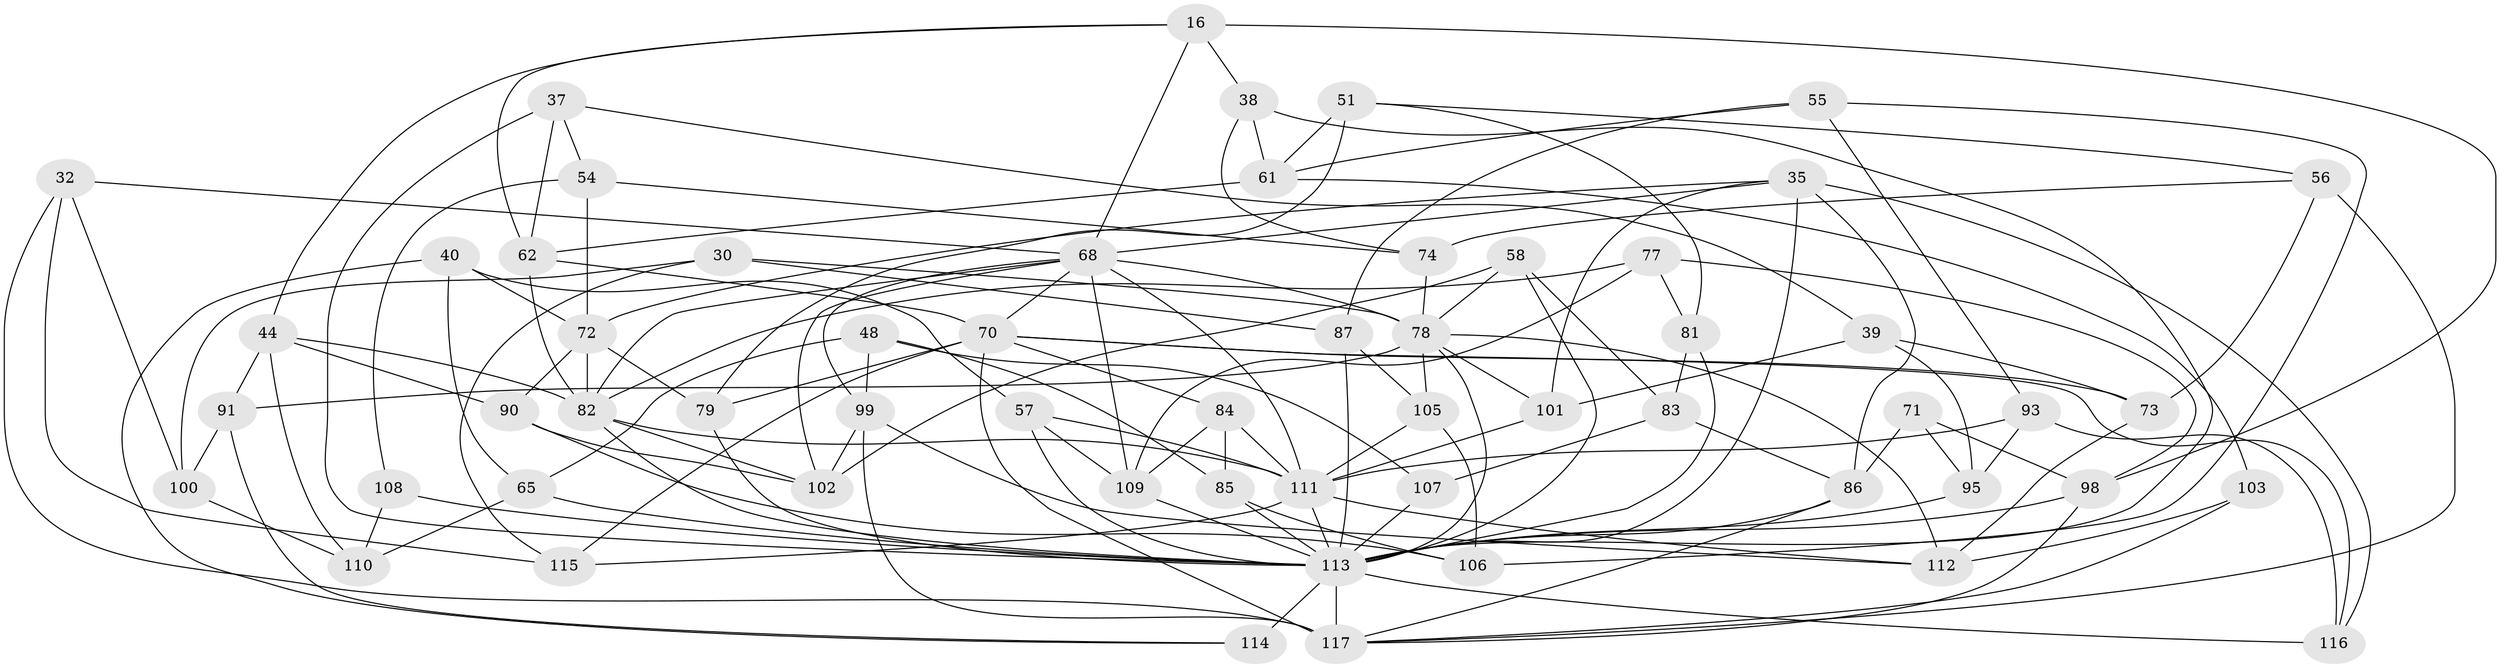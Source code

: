 // original degree distribution, {4: 1.0}
// Generated by graph-tools (version 1.1) at 2025/59/03/09/25 04:59:13]
// undirected, 58 vertices, 144 edges
graph export_dot {
graph [start="1"]
  node [color=gray90,style=filled];
  16 [super="+10"];
  30;
  32;
  35 [super="+17+26"];
  37;
  38;
  39;
  40;
  44 [super="+36"];
  48;
  51;
  54;
  55;
  56;
  57;
  58;
  61 [super="+21"];
  62 [super="+13"];
  65;
  68 [super="+19+53+41"];
  70 [super="+28+46"];
  71;
  72 [super="+43+59"];
  73;
  74;
  77;
  78 [super="+5+47+52"];
  79;
  81;
  82 [super="+1+66+63"];
  83;
  84;
  85;
  86 [super="+3"];
  87;
  90 [super="+20"];
  91;
  93;
  95;
  98 [super="+89"];
  99 [super="+94"];
  100;
  101;
  102 [super="+76"];
  103;
  105;
  106;
  107;
  108 [super="+96"];
  109 [super="+34"];
  110;
  111 [super="+97"];
  112 [super="+49"];
  113 [super="+23+64+80+104"];
  114 [super="+75"];
  115;
  116;
  117 [super="+45+42"];
  16 -- 98 [weight=2];
  16 -- 38;
  16 -- 62;
  16 -- 68;
  16 -- 44;
  30 -- 115;
  30 -- 87;
  30 -- 100;
  30 -- 78;
  32 -- 100;
  32 -- 117;
  32 -- 115;
  32 -- 68;
  35 -- 116;
  35 -- 101;
  35 -- 72 [weight=3];
  35 -- 86;
  35 -- 68 [weight=2];
  35 -- 113 [weight=4];
  37 -- 39;
  37 -- 54;
  37 -- 62;
  37 -- 113;
  38 -- 74;
  38 -- 113;
  38 -- 61;
  39 -- 101;
  39 -- 73;
  39 -- 95;
  40 -- 57;
  40 -- 65;
  40 -- 114;
  40 -- 72;
  44 -- 91;
  44 -- 82;
  44 -- 90 [weight=2];
  44 -- 110;
  48 -- 107;
  48 -- 65;
  48 -- 85;
  48 -- 99;
  51 -- 56;
  51 -- 81;
  51 -- 79;
  51 -- 61;
  54 -- 74;
  54 -- 72;
  54 -- 108;
  55 -- 93;
  55 -- 106;
  55 -- 87;
  55 -- 61;
  56 -- 73;
  56 -- 74;
  56 -- 117;
  57 -- 109;
  57 -- 113;
  57 -- 111;
  58 -- 102;
  58 -- 78;
  58 -- 83;
  58 -- 113;
  61 -- 103;
  61 -- 62 [weight=2];
  62 -- 82 [weight=3];
  62 -- 70;
  65 -- 110;
  65 -- 113;
  68 -- 102;
  68 -- 78 [weight=2];
  68 -- 111;
  68 -- 99 [weight=2];
  68 -- 82;
  68 -- 109 [weight=2];
  68 -- 70;
  70 -- 73;
  70 -- 84;
  70 -- 117;
  70 -- 79;
  70 -- 116;
  70 -- 115;
  71 -- 95;
  71 -- 86 [weight=2];
  71 -- 98;
  72 -- 82;
  72 -- 90;
  72 -- 79;
  73 -- 112;
  74 -- 78;
  77 -- 109;
  77 -- 81;
  77 -- 82;
  77 -- 98;
  78 -- 105;
  78 -- 91;
  78 -- 112;
  78 -- 101;
  78 -- 113;
  79 -- 113;
  81 -- 83;
  81 -- 113;
  82 -- 102;
  82 -- 113 [weight=2];
  82 -- 111 [weight=2];
  83 -- 86;
  83 -- 107;
  84 -- 109;
  84 -- 85;
  84 -- 111;
  85 -- 106;
  85 -- 113;
  86 -- 117;
  86 -- 113;
  87 -- 105;
  87 -- 113;
  90 -- 102 [weight=2];
  90 -- 106;
  91 -- 100;
  91 -- 114;
  93 -- 111;
  93 -- 116;
  93 -- 95;
  95 -- 113;
  98 -- 117;
  98 -- 113;
  99 -- 112;
  99 -- 102;
  99 -- 117;
  100 -- 110;
  101 -- 111;
  103 -- 112 [weight=2];
  103 -- 117;
  105 -- 106;
  105 -- 111;
  107 -- 113 [weight=2];
  108 -- 110;
  108 -- 113 [weight=4];
  109 -- 113;
  111 -- 112;
  111 -- 115;
  111 -- 113 [weight=2];
  113 -- 117 [weight=5];
  113 -- 114 [weight=4];
  113 -- 116;
}
